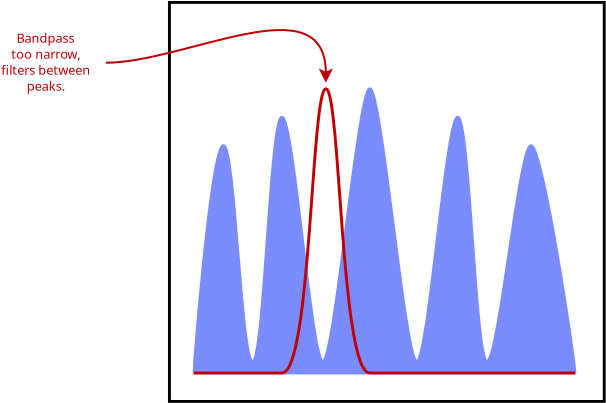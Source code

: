 <?xml version="1.0" encoding="UTF-8"?>
<dia:diagram xmlns:dia="http://www.lysator.liu.se/~alla/dia/">
  <dia:layer name="Background" visible="true" connectable="true" active="true">
    <dia:object type="Standard - Text" version="1" id="O0">
      <dia:attribute name="obj_pos">
        <dia:point val="2,17"/>
      </dia:attribute>
      <dia:attribute name="obj_bb">
        <dia:rectangle val="-0.396,16.405;4.396,19.55"/>
      </dia:attribute>
      <dia:attribute name="text">
        <dia:composite type="text">
          <dia:attribute name="string">
            <dia:string>#Bandpass
too narrow,
filters between
peaks.#</dia:string>
          </dia:attribute>
          <dia:attribute name="font">
            <dia:font family="sans" style="0" name="Helvetica"/>
          </dia:attribute>
          <dia:attribute name="height">
            <dia:real val="0.8"/>
          </dia:attribute>
          <dia:attribute name="pos">
            <dia:point val="2,17"/>
          </dia:attribute>
          <dia:attribute name="color">
            <dia:color val="#bf0000ff"/>
          </dia:attribute>
          <dia:attribute name="alignment">
            <dia:enum val="1"/>
          </dia:attribute>
        </dia:composite>
      </dia:attribute>
      <dia:attribute name="valign">
        <dia:enum val="3"/>
      </dia:attribute>
    </dia:object>
    <dia:group>
      <dia:attribute name="meta">
        <dia:composite type="dict"/>
      </dia:attribute>
      <dia:attribute name="matrix">
        <dia:matrix xx="1.465" xy="0" yx="0" yy="1.421" x0="-3.774" y0="-6.275"/>
      </dia:attribute>
      <dia:object type="Standard - Box" version="0" id="O1">
        <dia:attribute name="obj_pos">
          <dia:point val="8.161,14.961"/>
        </dia:attribute>
        <dia:attribute name="obj_bb">
          <dia:rectangle val="8.111,14.911;23.05,29.05"/>
        </dia:attribute>
        <dia:attribute name="elem_corner">
          <dia:point val="8.161,14.961"/>
        </dia:attribute>
        <dia:attribute name="elem_width">
          <dia:real val="14.839"/>
        </dia:attribute>
        <dia:attribute name="elem_height">
          <dia:real val="14.039"/>
        </dia:attribute>
        <dia:attribute name="show_background">
          <dia:boolean val="true"/>
        </dia:attribute>
        <dia:connections>
          <dia:connection handle="0" to="O2" connection="0"/>
          <dia:connection handle="12" to="O2" connection="20"/>
        </dia:connections>
      </dia:object>
      <dia:object type="Standard - Beziergon" version="0" id="O2">
        <dia:attribute name="obj_pos">
          <dia:point val="9,28"/>
        </dia:attribute>
        <dia:attribute name="obj_bb">
          <dia:rectangle val="8.95,17.95;22.05,28.05"/>
        </dia:attribute>
        <dia:attribute name="bez_points">
          <dia:point val="9,28"/>
          <dia:point val="9,27.6"/>
          <dia:point val="9.6,20"/>
          <dia:point val="10,20"/>
          <dia:point val="10.4,20"/>
          <dia:point val="10.6,27.6"/>
          <dia:point val="11,27.6"/>
          <dia:point val="11.4,27.6"/>
          <dia:point val="11.6,19"/>
          <dia:point val="12,19"/>
          <dia:point val="12.4,19"/>
          <dia:point val="13,27.6"/>
          <dia:point val="13.4,27.6"/>
          <dia:point val="13.8,27.6"/>
          <dia:point val="14.6,18"/>
          <dia:point val="15,18"/>
          <dia:point val="15.4,18"/>
          <dia:point val="16.2,27.6"/>
          <dia:point val="16.6,27.6"/>
          <dia:point val="17,27.6"/>
          <dia:point val="17.6,19"/>
          <dia:point val="18,19"/>
          <dia:point val="18.4,19"/>
          <dia:point val="18.6,27.6"/>
          <dia:point val="19,27.6"/>
          <dia:point val="19.4,27.6"/>
          <dia:point val="20.1,20"/>
          <dia:point val="20.5,20"/>
          <dia:point val="20.9,20"/>
          <dia:point val="22,27.6"/>
          <dia:point val="22,28"/>
          <dia:point val="21,28"/>
          <dia:point val="10,28"/>
        </dia:attribute>
        <dia:attribute name="corner_types">
          <dia:enum val="2"/>
          <dia:enum val="0"/>
          <dia:enum val="0"/>
          <dia:enum val="0"/>
          <dia:enum val="0"/>
          <dia:enum val="0"/>
          <dia:enum val="0"/>
          <dia:enum val="0"/>
          <dia:enum val="0"/>
          <dia:enum val="0"/>
          <dia:enum val="2"/>
          <dia:enum val="2"/>
        </dia:attribute>
        <dia:attribute name="line_color">
          <dia:color val="#7b8cffff"/>
        </dia:attribute>
        <dia:attribute name="inner_color">
          <dia:color val="#7b8cffff"/>
        </dia:attribute>
        <dia:attribute name="show_background">
          <dia:boolean val="true"/>
        </dia:attribute>
      </dia:object>
      <dia:object type="Standard - BezierLine" version="0" id="O3">
        <dia:attribute name="obj_pos">
          <dia:point val="9,28"/>
        </dia:attribute>
        <dia:attribute name="obj_bb">
          <dia:rectangle val="8.95,17.95;22.05,28.05"/>
        </dia:attribute>
        <dia:attribute name="bez_points">
          <dia:point val="9,28"/>
          <dia:point val="9.299,28"/>
          <dia:point val="11,28"/>
          <dia:point val="12,28"/>
          <dia:point val="13,28"/>
          <dia:point val="13,18"/>
          <dia:point val="13.5,18"/>
          <dia:point val="14,18"/>
          <dia:point val="14,28"/>
          <dia:point val="15,28"/>
          <dia:point val="16,28"/>
          <dia:point val="21.701,28"/>
          <dia:point val="22,28"/>
        </dia:attribute>
        <dia:attribute name="corner_types">
          <dia:enum val="0"/>
          <dia:enum val="0"/>
          <dia:enum val="0"/>
          <dia:enum val="0"/>
          <dia:enum val="0"/>
        </dia:attribute>
        <dia:attribute name="line_color">
          <dia:color val="#bf0000ff"/>
        </dia:attribute>
        <dia:attribute name="line_join">
          <dia:enum val="1"/>
        </dia:attribute>
      </dia:object>
    </dia:group>
    <dia:object type="Standard - BezierLine" version="0" id="O4">
      <dia:attribute name="obj_pos">
        <dia:point val="5,18"/>
      </dia:attribute>
      <dia:attribute name="obj_bb">
        <dia:rectangle val="4.95,16.315;16.362,19"/>
      </dia:attribute>
      <dia:attribute name="bez_points">
        <dia:point val="5,18"/>
        <dia:point val="9,18"/>
        <dia:point val="16,14"/>
        <dia:point val="16,19"/>
      </dia:attribute>
      <dia:attribute name="corner_types">
        <dia:enum val="0"/>
        <dia:enum val="0"/>
      </dia:attribute>
      <dia:attribute name="line_color">
        <dia:color val="#bf0000ff"/>
      </dia:attribute>
      <dia:attribute name="end_arrow">
        <dia:enum val="22"/>
      </dia:attribute>
      <dia:attribute name="end_arrow_length">
        <dia:real val="0.5"/>
      </dia:attribute>
      <dia:attribute name="end_arrow_width">
        <dia:real val="0.5"/>
      </dia:attribute>
    </dia:object>
  </dia:layer>
</dia:diagram>

